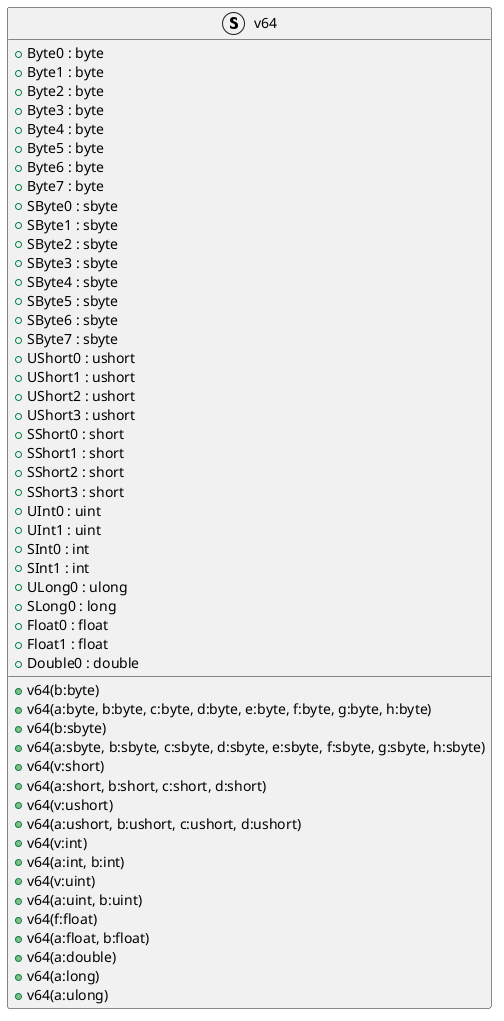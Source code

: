@startuml
struct v64 {
    + Byte0 : byte
    + Byte1 : byte
    + Byte2 : byte
    + Byte3 : byte
    + Byte4 : byte
    + Byte5 : byte
    + Byte6 : byte
    + Byte7 : byte
    + SByte0 : sbyte
    + SByte1 : sbyte
    + SByte2 : sbyte
    + SByte3 : sbyte
    + SByte4 : sbyte
    + SByte5 : sbyte
    + SByte6 : sbyte
    + SByte7 : sbyte
    + UShort0 : ushort
    + UShort1 : ushort
    + UShort2 : ushort
    + UShort3 : ushort
    + SShort0 : short
    + SShort1 : short
    + SShort2 : short
    + SShort3 : short
    + UInt0 : uint
    + UInt1 : uint
    + SInt0 : int
    + SInt1 : int
    + ULong0 : ulong
    + SLong0 : long
    + Float0 : float
    + Float1 : float
    + Double0 : double
    + v64(b:byte)
    + v64(a:byte, b:byte, c:byte, d:byte, e:byte, f:byte, g:byte, h:byte)
    + v64(b:sbyte)
    + v64(a:sbyte, b:sbyte, c:sbyte, d:sbyte, e:sbyte, f:sbyte, g:sbyte, h:sbyte)
    + v64(v:short)
    + v64(a:short, b:short, c:short, d:short)
    + v64(v:ushort)
    + v64(a:ushort, b:ushort, c:ushort, d:ushort)
    + v64(v:int)
    + v64(a:int, b:int)
    + v64(v:uint)
    + v64(a:uint, b:uint)
    + v64(f:float)
    + v64(a:float, b:float)
    + v64(a:double)
    + v64(a:long)
    + v64(a:ulong)
}
@enduml
